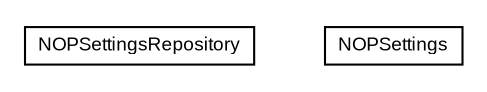 #!/usr/local/bin/dot
#
# Class diagram 
# Generated by UmlGraph version 4.6 (http://www.spinellis.gr/sw/umlgraph)
#

digraph G {
	edge [fontname="arial",fontsize=10,labelfontname="arial",labelfontsize=10];
	node [fontname="arial",fontsize=10,shape=plaintext];
	// org.settings4j.settings.nop.NOPSettingsRepository
	c583 [label=<<table border="0" cellborder="1" cellspacing="0" cellpadding="2" port="p" href="./NOPSettingsRepository.html">
		<tr><td><table border="0" cellspacing="0" cellpadding="1">
			<tr><td> NOPSettingsRepository </td></tr>
		</table></td></tr>
		</table>>, fontname="arial", fontcolor="black", fontsize=9.0];
	// org.settings4j.settings.nop.NOPSettings
	c584 [label=<<table border="0" cellborder="1" cellspacing="0" cellpadding="2" port="p" href="./NOPSettings.html">
		<tr><td><table border="0" cellspacing="0" cellpadding="1">
			<tr><td> NOPSettings </td></tr>
		</table></td></tr>
		</table>>, fontname="arial", fontcolor="black", fontsize=9.0];
}

